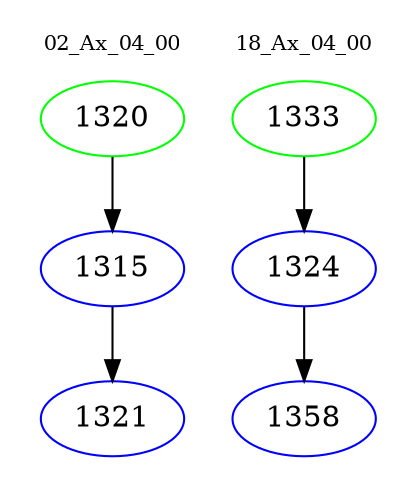 digraph{
subgraph cluster_0 {
color = white
label = "02_Ax_04_00";
fontsize=10;
T0_1320 [label="1320", color="green"]
T0_1320 -> T0_1315 [color="black"]
T0_1315 [label="1315", color="blue"]
T0_1315 -> T0_1321 [color="black"]
T0_1321 [label="1321", color="blue"]
}
subgraph cluster_1 {
color = white
label = "18_Ax_04_00";
fontsize=10;
T1_1333 [label="1333", color="green"]
T1_1333 -> T1_1324 [color="black"]
T1_1324 [label="1324", color="blue"]
T1_1324 -> T1_1358 [color="black"]
T1_1358 [label="1358", color="blue"]
}
}

